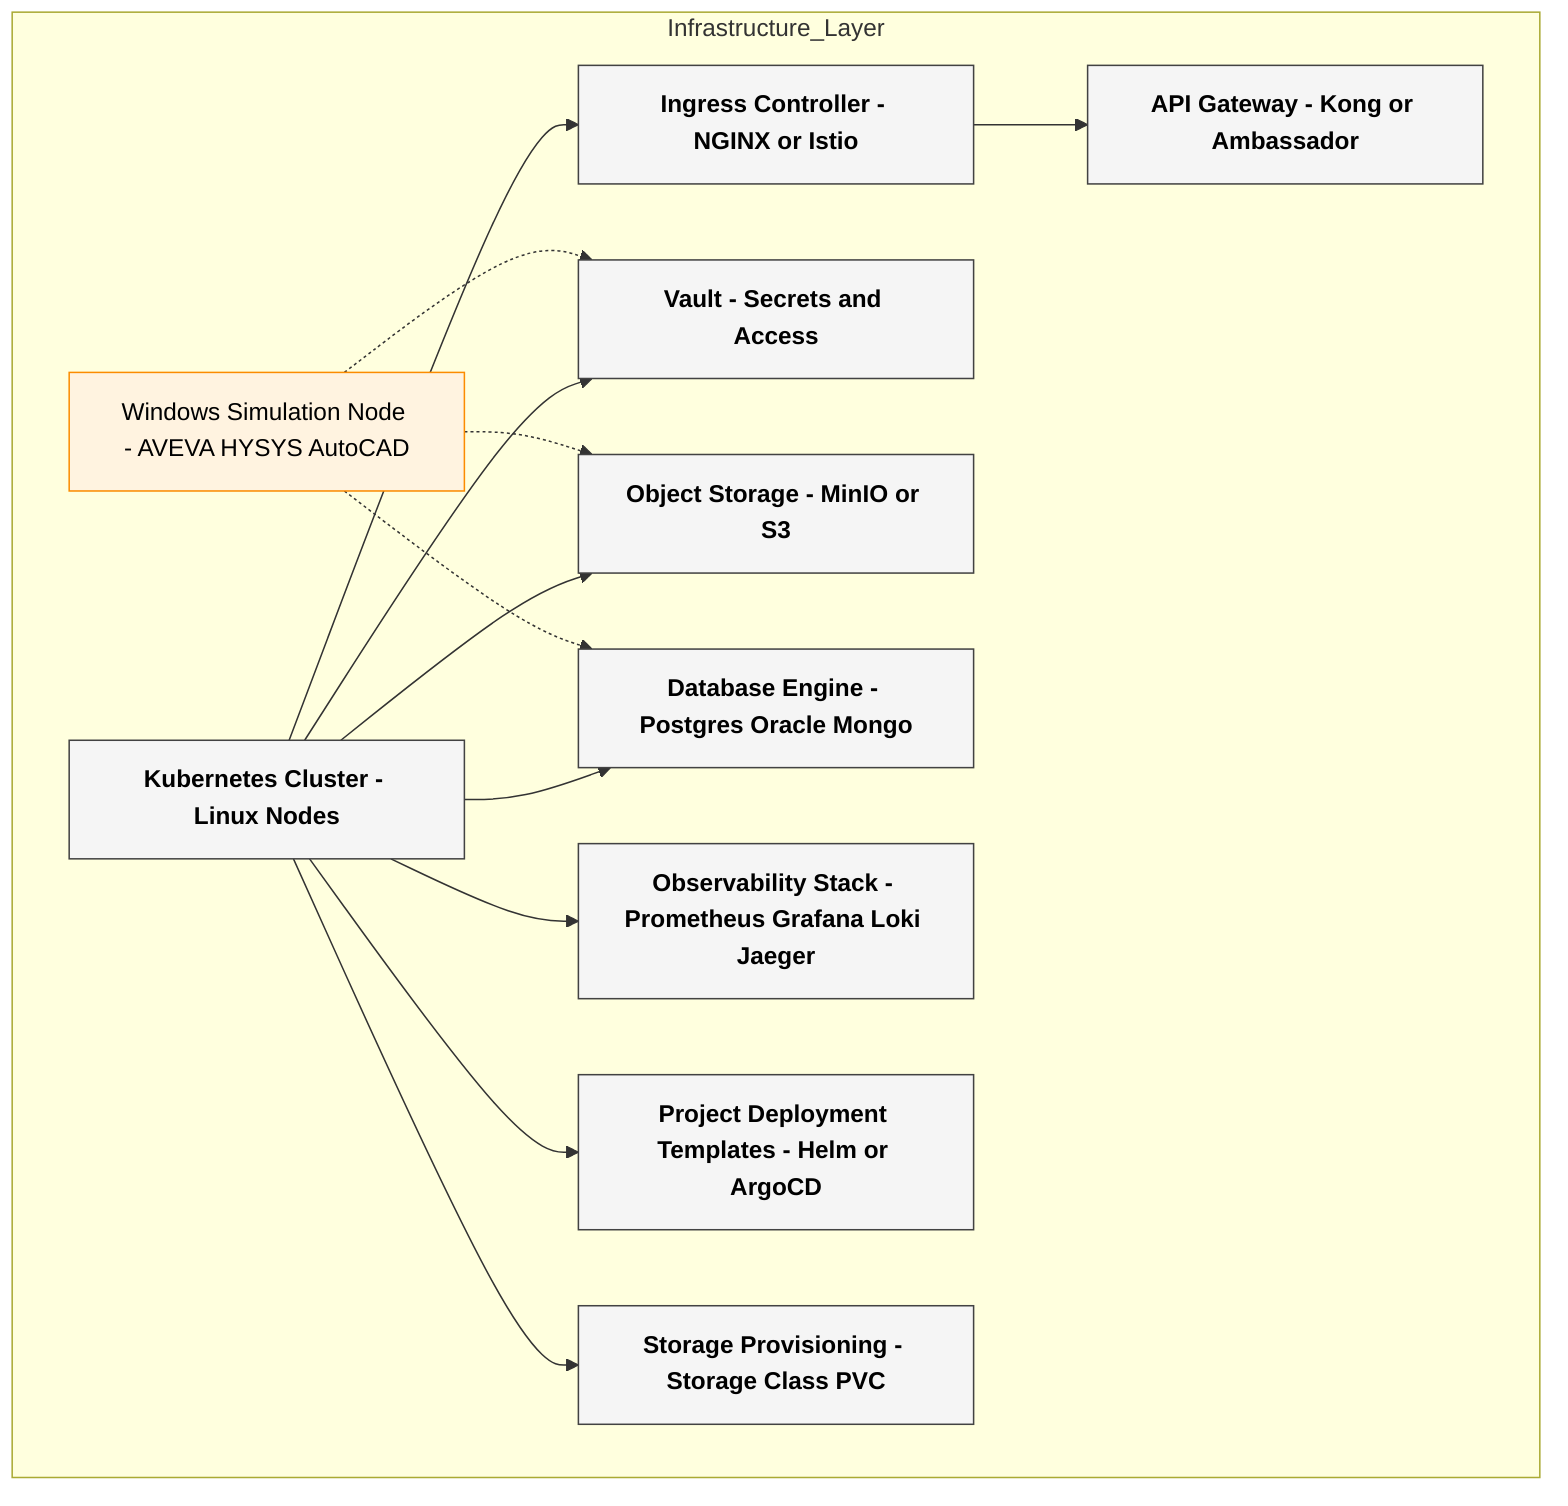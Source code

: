 flowchart TB

subgraph Infrastructure_Layer

    A1[Kubernetes Cluster - Linux Nodes]
    A2[Windows Simulation Node - AVEVA HYSYS AutoCAD]
    A3[Ingress Controller - NGINX or Istio]
    A4[API Gateway - Kong or Ambassador]
    A5[Vault - Secrets and Access]
    A6[Object Storage - MinIO or S3]
    A7[Database Engine - Postgres Oracle Mongo]
    A8[Observability Stack - Prometheus Grafana Loki Jaeger]
    A9[Project Deployment Templates - Helm or ArgoCD]
    A10[Storage Provisioning - Storage Class PVC]

end

%% Logical connections
A1 --> A3
A3 --> A4
A1 --> A5
A1 --> A6
A1 --> A7
A1 --> A8
A1 --> A9
A1 --> A10

%% Windows node as external compute
A2 -.-> A7
A2 -.-> A6
A2 -.-> A5

%% Styling
classDef infra fill:#f5f5f5,stroke:#424242,color:#000,font-weight:bold;
classDef sim fill:#fff3e0,stroke:#fb8c00,color:#000;

class A1,A3,A4,A5,A6,A7,A8,A9,A10 infra
class A2 sim